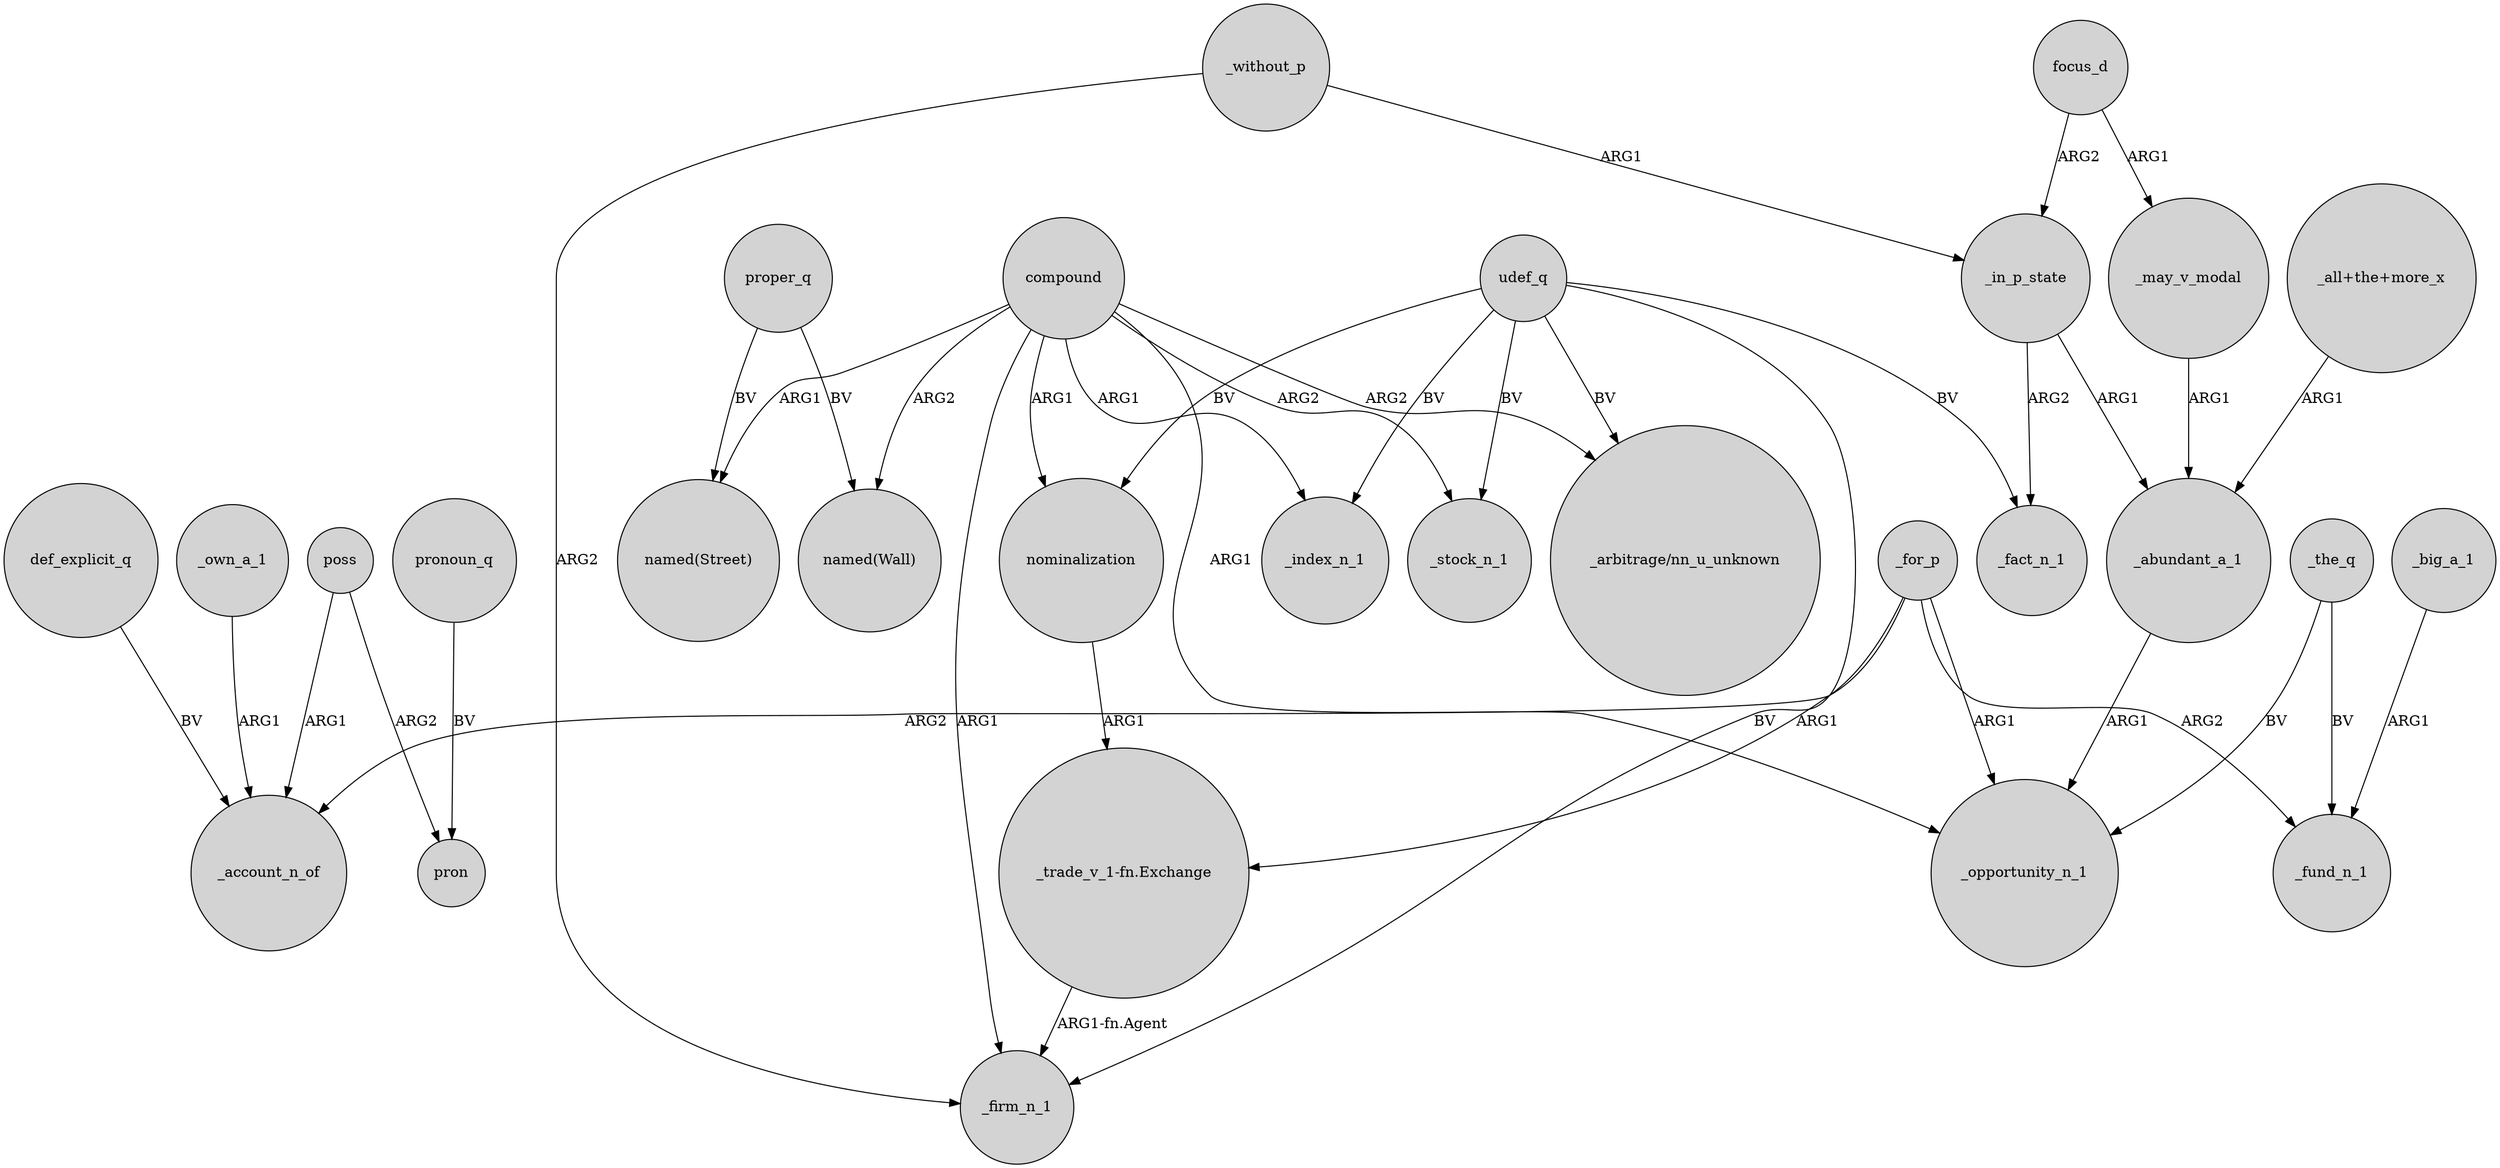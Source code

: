 digraph {
	node [shape=circle style=filled]
	_own_a_1 -> _account_n_of [label=ARG1]
	"_trade_v_1-fn.Exchange" -> _firm_n_1 [label="ARG1-fn.Agent"]
	_without_p -> _in_p_state [label=ARG1]
	"_all+the+more_x" -> _abundant_a_1 [label=ARG1]
	poss -> pron [label=ARG2]
	_for_p -> "_trade_v_1-fn.Exchange" [label=ARG1]
	compound -> "named(Street)" [label=ARG1]
	proper_q -> "named(Wall)" [label=BV]
	_for_p -> _opportunity_n_1 [label=ARG1]
	_for_p -> _fund_n_1 [label=ARG2]
	_without_p -> _firm_n_1 [label=ARG2]
	focus_d -> _in_p_state [label=ARG2]
	udef_q -> _firm_n_1 [label=BV]
	_for_p -> _account_n_of [label=ARG2]
	focus_d -> _may_v_modal [label=ARG1]
	_in_p_state -> _fact_n_1 [label=ARG2]
	udef_q -> _index_n_1 [label=BV]
	_the_q -> _fund_n_1 [label=BV]
	udef_q -> _fact_n_1 [label=BV]
	proper_q -> "named(Street)" [label=BV]
	compound -> _stock_n_1 [label=ARG2]
	poss -> _account_n_of [label=ARG1]
	pronoun_q -> pron [label=BV]
	compound -> "named(Wall)" [label=ARG2]
	udef_q -> _stock_n_1 [label=BV]
	udef_q -> "_arbitrage/nn_u_unknown" [label=BV]
	compound -> _opportunity_n_1 [label=ARG1]
	def_explicit_q -> _account_n_of [label=BV]
	_may_v_modal -> _abundant_a_1 [label=ARG1]
	_the_q -> _opportunity_n_1 [label=BV]
	_abundant_a_1 -> _opportunity_n_1 [label=ARG1]
	compound -> _firm_n_1 [label=ARG1]
	udef_q -> nominalization [label=BV]
	compound -> "_arbitrage/nn_u_unknown" [label=ARG2]
	_big_a_1 -> _fund_n_1 [label=ARG1]
	_in_p_state -> _abundant_a_1 [label=ARG1]
	nominalization -> "_trade_v_1-fn.Exchange" [label=ARG1]
	compound -> nominalization [label=ARG1]
	compound -> _index_n_1 [label=ARG1]
}
